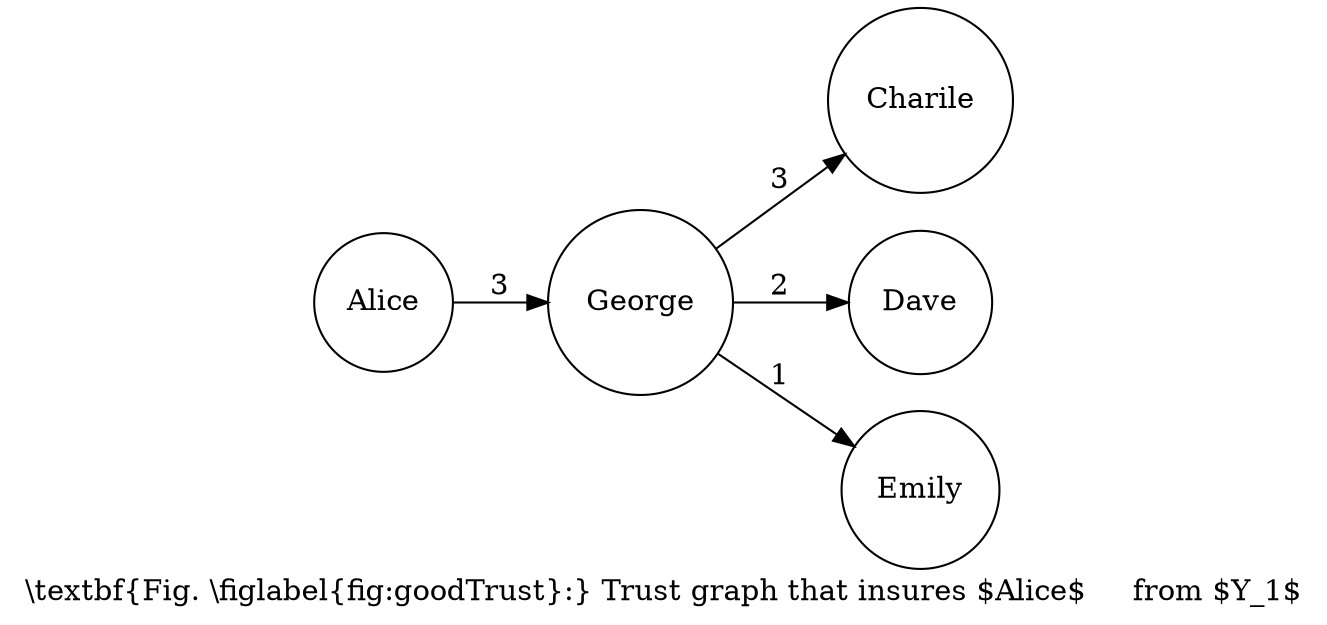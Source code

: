 digraph G {
  graph [
    texmode=raw,
    label="\\textbf{Fig. \\figlabel{fig:goodTrust}:} Trust graph that insures $Alice$ \
    from $Y_1$"
  ];
  node [shape="circle", texmode=math];
  edge [texmode=math];
  rankdir=LR;

  Alice -> George [label=3];
  George -> Charile [label=3];
  George -> Dave [label=2];
  George -> Emily [label=1];
}
